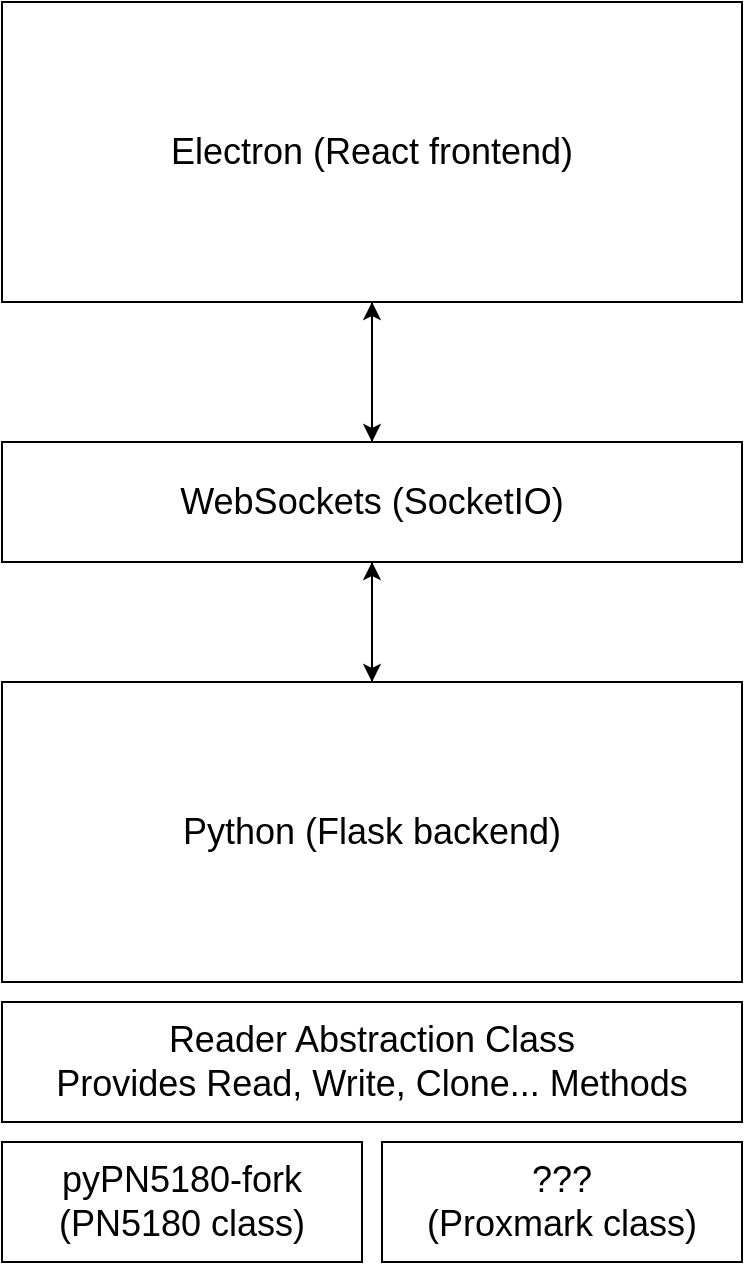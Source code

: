 <mxfile version="24.7.17">
  <diagram name="Page-1" id="ZGo2l_Ok7diJdt_G5SF1">
    <mxGraphModel dx="1434" dy="835" grid="1" gridSize="10" guides="1" tooltips="1" connect="1" arrows="1" fold="1" page="1" pageScale="1" pageWidth="850" pageHeight="1100" math="0" shadow="0">
      <root>
        <mxCell id="0" />
        <mxCell id="1" parent="0" />
        <mxCell id="r8PJAOWvxc6OPYWx_j_h-9" style="edgeStyle=orthogonalEdgeStyle;rounded=0;orthogonalLoop=1;jettySize=auto;html=1;" parent="1" source="r8PJAOWvxc6OPYWx_j_h-1" target="r8PJAOWvxc6OPYWx_j_h-3" edge="1">
          <mxGeometry relative="1" as="geometry" />
        </mxCell>
        <mxCell id="r8PJAOWvxc6OPYWx_j_h-1" value="Electron (React frontend)" style="rounded=0;whiteSpace=wrap;html=1;fontSize=18;" parent="1" vertex="1">
          <mxGeometry x="220" y="190" width="370" height="150" as="geometry" />
        </mxCell>
        <mxCell id="r8PJAOWvxc6OPYWx_j_h-7" value="" style="edgeStyle=orthogonalEdgeStyle;rounded=0;orthogonalLoop=1;jettySize=auto;html=1;" parent="1" source="r8PJAOWvxc6OPYWx_j_h-2" target="r8PJAOWvxc6OPYWx_j_h-3" edge="1">
          <mxGeometry relative="1" as="geometry" />
        </mxCell>
        <mxCell id="r8PJAOWvxc6OPYWx_j_h-2" value="Python (Flask backend)" style="rounded=0;whiteSpace=wrap;html=1;fontSize=18;" parent="1" vertex="1">
          <mxGeometry x="220" y="530" width="370" height="150" as="geometry" />
        </mxCell>
        <mxCell id="r8PJAOWvxc6OPYWx_j_h-6" style="edgeStyle=orthogonalEdgeStyle;rounded=0;orthogonalLoop=1;jettySize=auto;html=1;" parent="1" source="r8PJAOWvxc6OPYWx_j_h-3" target="r8PJAOWvxc6OPYWx_j_h-2" edge="1">
          <mxGeometry relative="1" as="geometry" />
        </mxCell>
        <mxCell id="r8PJAOWvxc6OPYWx_j_h-10" style="edgeStyle=orthogonalEdgeStyle;rounded=0;orthogonalLoop=1;jettySize=auto;html=1;" parent="1" source="r8PJAOWvxc6OPYWx_j_h-3" target="r8PJAOWvxc6OPYWx_j_h-1" edge="1">
          <mxGeometry relative="1" as="geometry" />
        </mxCell>
        <mxCell id="r8PJAOWvxc6OPYWx_j_h-3" value="WebSockets (SocketIO)" style="rounded=0;whiteSpace=wrap;html=1;fontSize=18;" parent="1" vertex="1">
          <mxGeometry x="220" y="410" width="370" height="60" as="geometry" />
        </mxCell>
        <mxCell id="r8PJAOWvxc6OPYWx_j_h-11" value="Reader Abstraction Class&lt;div&gt;Provides Read, Write, Clone... Methods&lt;/div&gt;" style="rounded=0;whiteSpace=wrap;html=1;fontSize=18;" parent="1" vertex="1">
          <mxGeometry x="220" y="690" width="370" height="60" as="geometry" />
        </mxCell>
        <mxCell id="r8PJAOWvxc6OPYWx_j_h-13" value="pyPN5180-fork&lt;div&gt;(PN5180 class)&lt;/div&gt;" style="rounded=0;whiteSpace=wrap;html=1;fontSize=18;" parent="1" vertex="1">
          <mxGeometry x="220" y="760" width="180" height="60" as="geometry" />
        </mxCell>
        <mxCell id="r8PJAOWvxc6OPYWx_j_h-14" value="???&lt;div&gt;(Proxmark class)&lt;/div&gt;" style="rounded=0;whiteSpace=wrap;html=1;fontSize=18;" parent="1" vertex="1">
          <mxGeometry x="410" y="760" width="180" height="60" as="geometry" />
        </mxCell>
      </root>
    </mxGraphModel>
  </diagram>
</mxfile>
